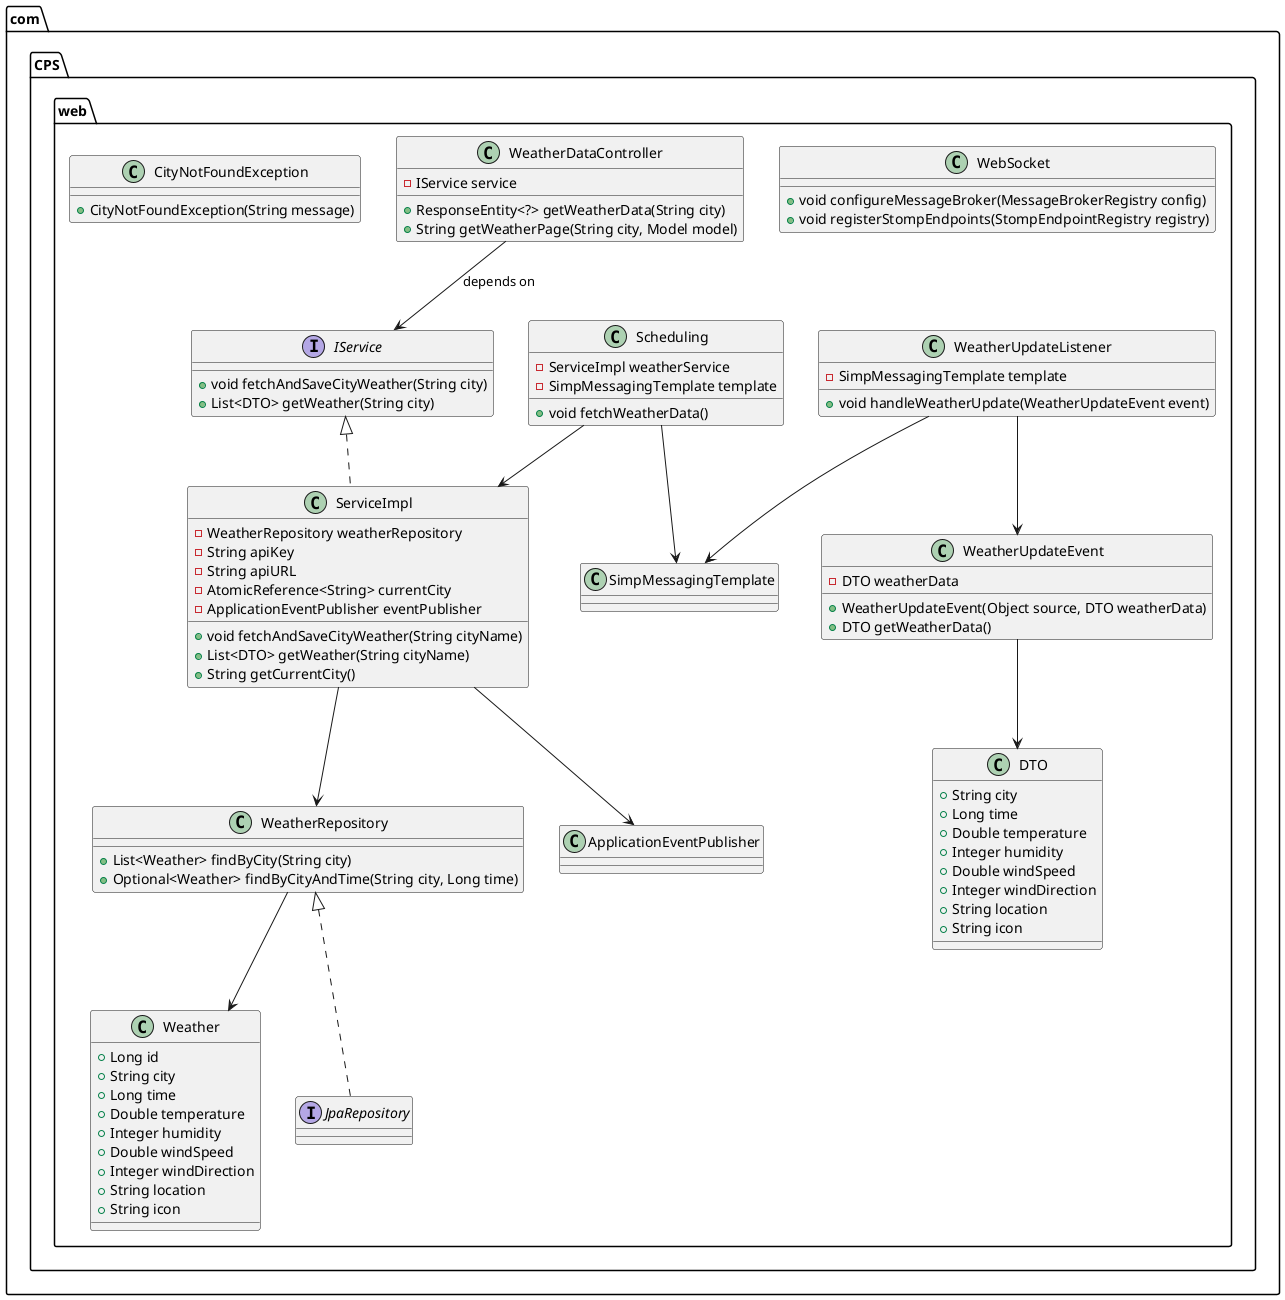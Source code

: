 @startuml

package com.CPS.web {
    class WebSocket {
        +void configureMessageBroker(MessageBrokerRegistry config)
        +void registerStompEndpoints(StompEndpointRegistry registry)
    }

    class WeatherDataController {
        -IService service
        +ResponseEntity<?> getWeatherData(String city)
        +String getWeatherPage(String city, Model model)
    }

    class DTO {
        +String city
        +Long time
        +Double temperature
        +Integer humidity
        +Double windSpeed
        +Integer windDirection
        +String location
        +String icon
    }

    class WeatherUpdateEvent {
        -DTO weatherData
        +WeatherUpdateEvent(Object source, DTO weatherData)
        +DTO getWeatherData()
    }

    class WeatherUpdateListener {
        -SimpMessagingTemplate template
        +void handleWeatherUpdate(WeatherUpdateEvent event)
    }

    class CityNotFoundException {
        +CityNotFoundException(String message)
    }

    class Weather {
        +Long id
        +String city
        +Long time
        +Double temperature
        +Integer humidity
        +Double windSpeed
        +Integer windDirection
        +String location
        +String icon
    }

    class WeatherRepository {
        +List<Weather> findByCity(String city)
        +Optional<Weather> findByCityAndTime(String city, Long time)
    }

    class Scheduling {
        -ServiceImpl weatherService
        -SimpMessagingTemplate template
        +void fetchWeatherData()
    }

    class ServiceImpl {
        -WeatherRepository weatherRepository
        -String apiKey
        -String apiURL
        -AtomicReference<String> currentCity
        -ApplicationEventPublisher eventPublisher
        +void fetchAndSaveCityWeather(String cityName)
        +List<DTO> getWeather(String cityName)
        +String getCurrentCity()
    }

    interface IService {
        +void fetchAndSaveCityWeather(String city)
        +List<DTO> getWeather(String city)
    }

    interface JpaRepository {
    }

    IService <|.. ServiceImpl
    WeatherRepository <|.. JpaRepository
    WeatherUpdateEvent --> DTO
    WeatherUpdateListener --> WeatherUpdateEvent
    ServiceImpl --> WeatherRepository
    ServiceImpl --> ApplicationEventPublisher
    Scheduling --> ServiceImpl
    Scheduling --> SimpMessagingTemplate
    WeatherUpdateListener --> SimpMessagingTemplate
    WeatherDataController --> IService : depends on
    WeatherRepository --> Weather
}

@enduml
